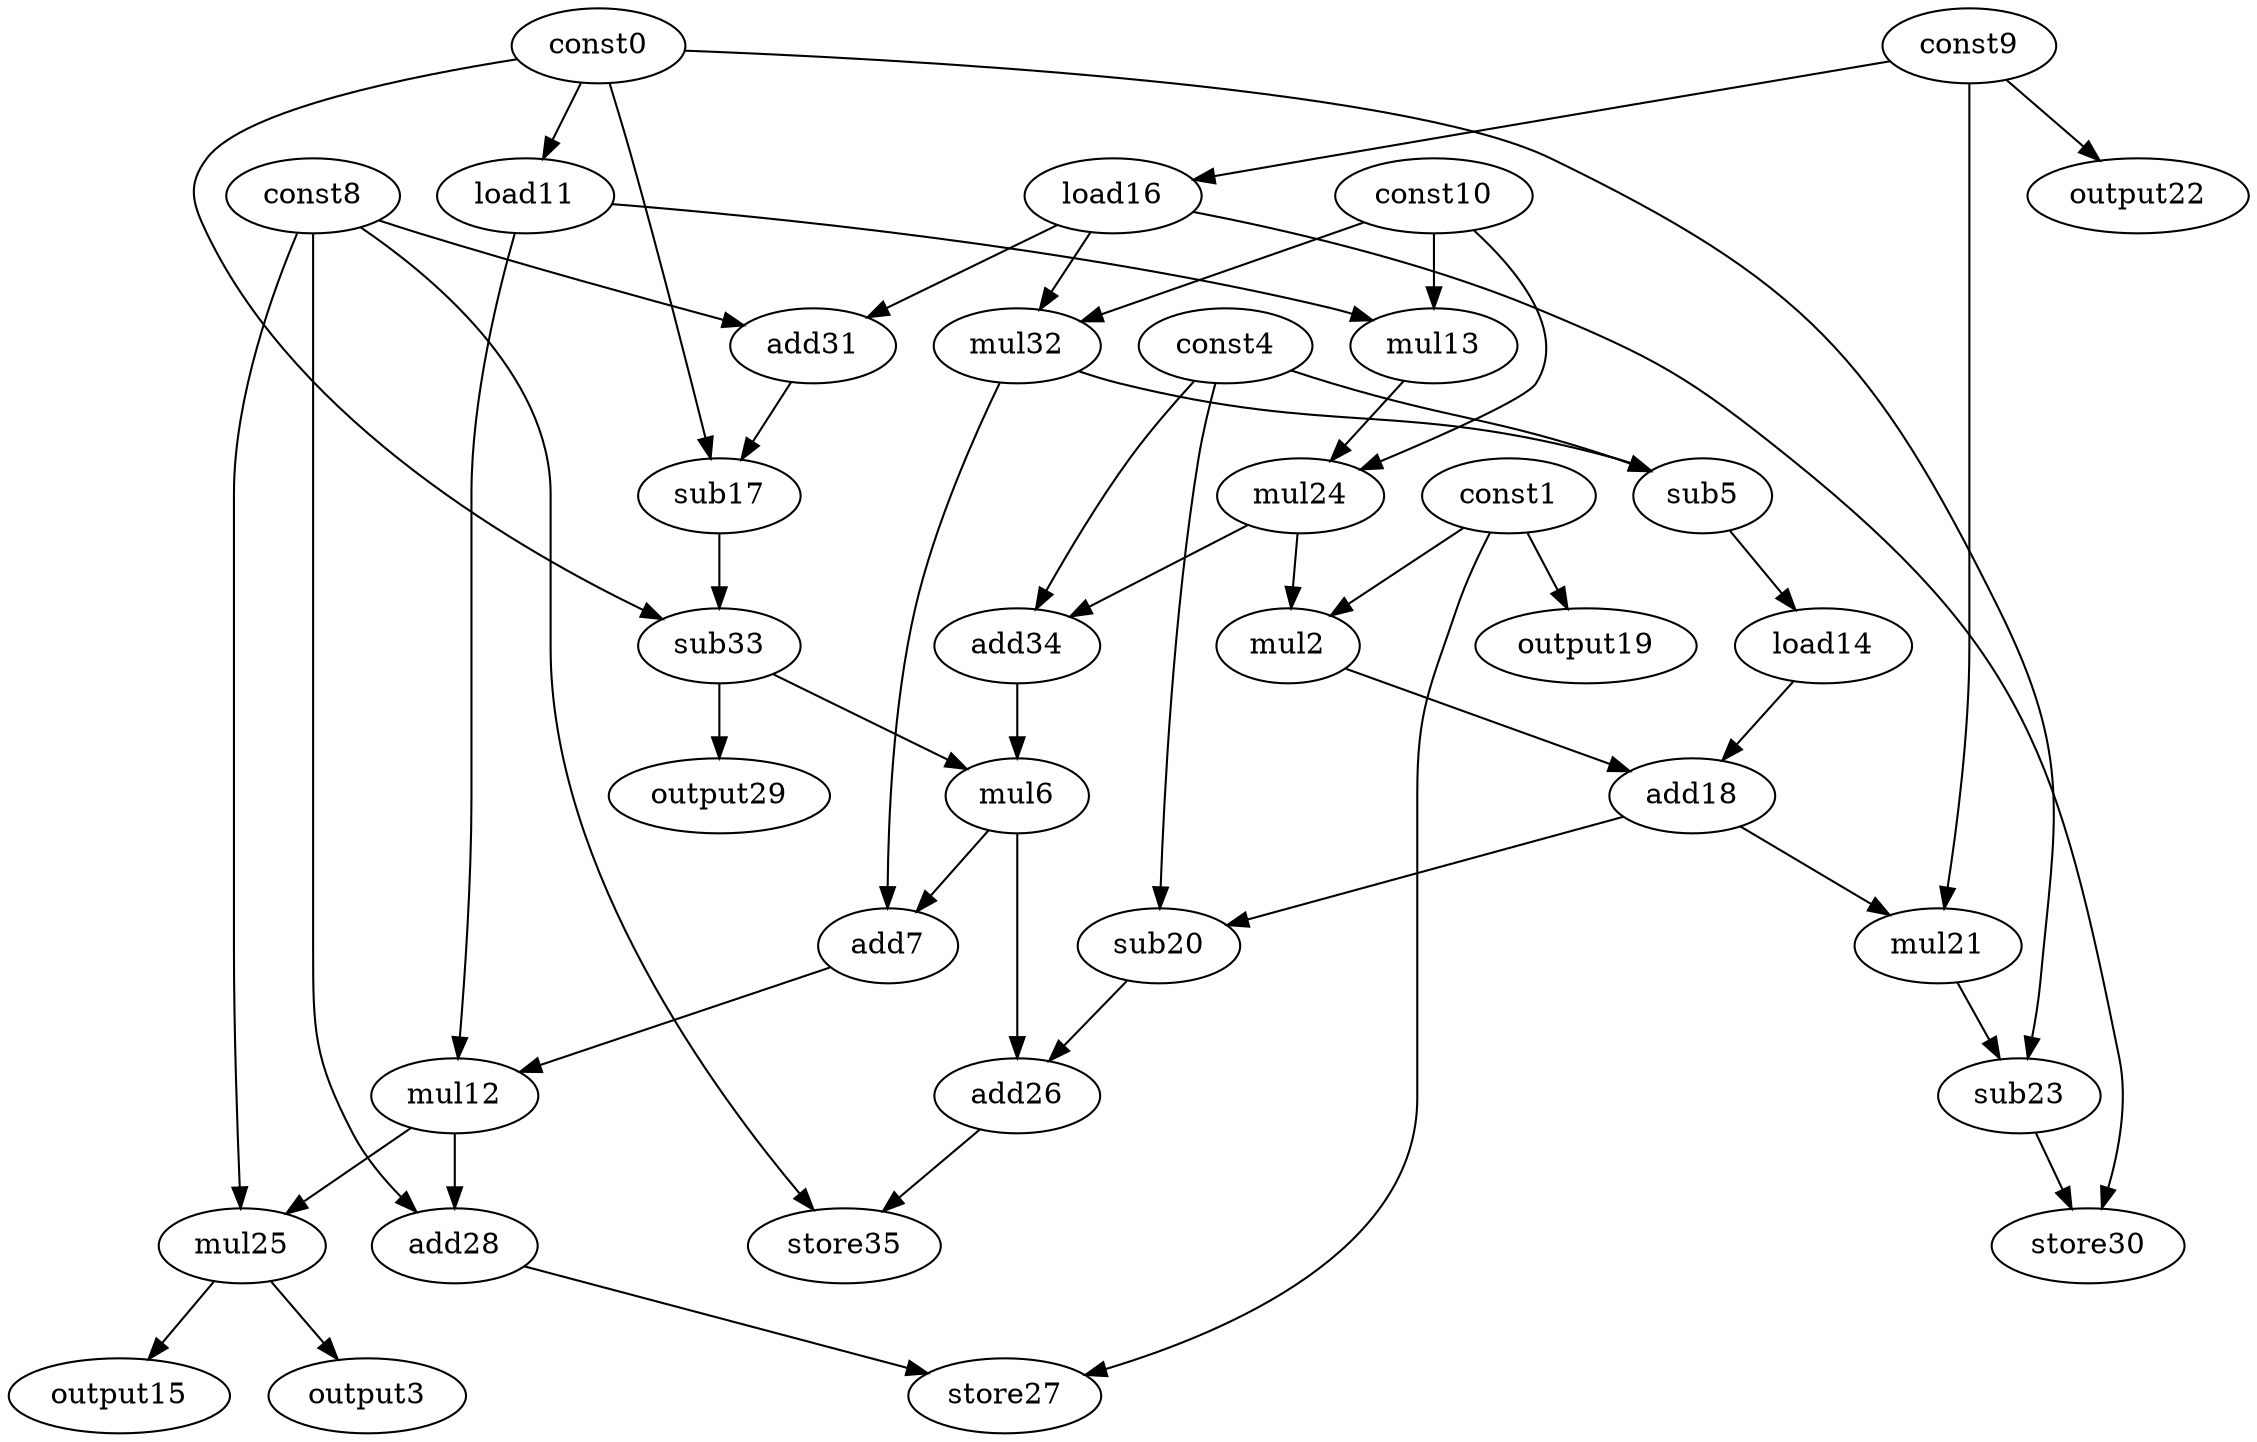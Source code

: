 digraph G { 
const0[opcode=const]; 
const1[opcode=const]; 
mul2[opcode=mul]; 
output3[opcode=output]; 
const4[opcode=const]; 
sub5[opcode=sub]; 
mul6[opcode=mul]; 
add7[opcode=add]; 
const8[opcode=const]; 
const9[opcode=const]; 
const10[opcode=const]; 
load11[opcode=load]; 
mul12[opcode=mul]; 
mul13[opcode=mul]; 
load14[opcode=load]; 
output15[opcode=output]; 
load16[opcode=load]; 
sub17[opcode=sub]; 
add18[opcode=add]; 
output19[opcode=output]; 
sub20[opcode=sub]; 
mul21[opcode=mul]; 
output22[opcode=output]; 
sub23[opcode=sub]; 
mul24[opcode=mul]; 
mul25[opcode=mul]; 
add26[opcode=add]; 
store27[opcode=store]; 
add28[opcode=add]; 
output29[opcode=output]; 
store30[opcode=store]; 
add31[opcode=add]; 
mul32[opcode=mul]; 
sub33[opcode=sub]; 
add34[opcode=add]; 
store35[opcode=store]; 
const0->load11[operand=0];
const9->load16[operand=0];
const1->output19[operand=0];
const9->output22[operand=0];
const10->mul13[operand=0];
load11->mul13[operand=1];
const8->add31[operand=0];
load16->add31[operand=1];
load16->mul32[operand=0];
const10->mul32[operand=1];
mul32->sub5[operand=0];
const4->sub5[operand=1];
const0->sub17[operand=0];
add31->sub17[operand=1];
const10->mul24[operand=0];
mul13->mul24[operand=1];
mul24->mul2[operand=0];
const1->mul2[operand=1];
sub5->load14[operand=0];
const0->sub33[operand=0];
sub17->sub33[operand=1];
mul24->add34[operand=0];
const4->add34[operand=1];
sub33->mul6[operand=0];
add34->mul6[operand=1];
mul2->add18[operand=0];
load14->add18[operand=1];
sub33->output29[operand=0];
mul32->add7[operand=0];
mul6->add7[operand=1];
add18->sub20[operand=0];
const4->sub20[operand=1];
const9->mul21[operand=0];
add18->mul21[operand=1];
load11->mul12[operand=0];
add7->mul12[operand=1];
const0->sub23[operand=0];
mul21->sub23[operand=1];
sub20->add26[operand=0];
mul6->add26[operand=1];
const8->mul25[operand=0];
mul12->mul25[operand=1];
const8->add28[operand=0];
mul12->add28[operand=1];
load16->store30[operand=0];
sub23->store30[operand=1];
const8->store35[operand=0];
add26->store35[operand=1];
mul25->output3[operand=0];
mul25->output15[operand=0];
const1->store27[operand=0];
add28->store27[operand=1];
}
